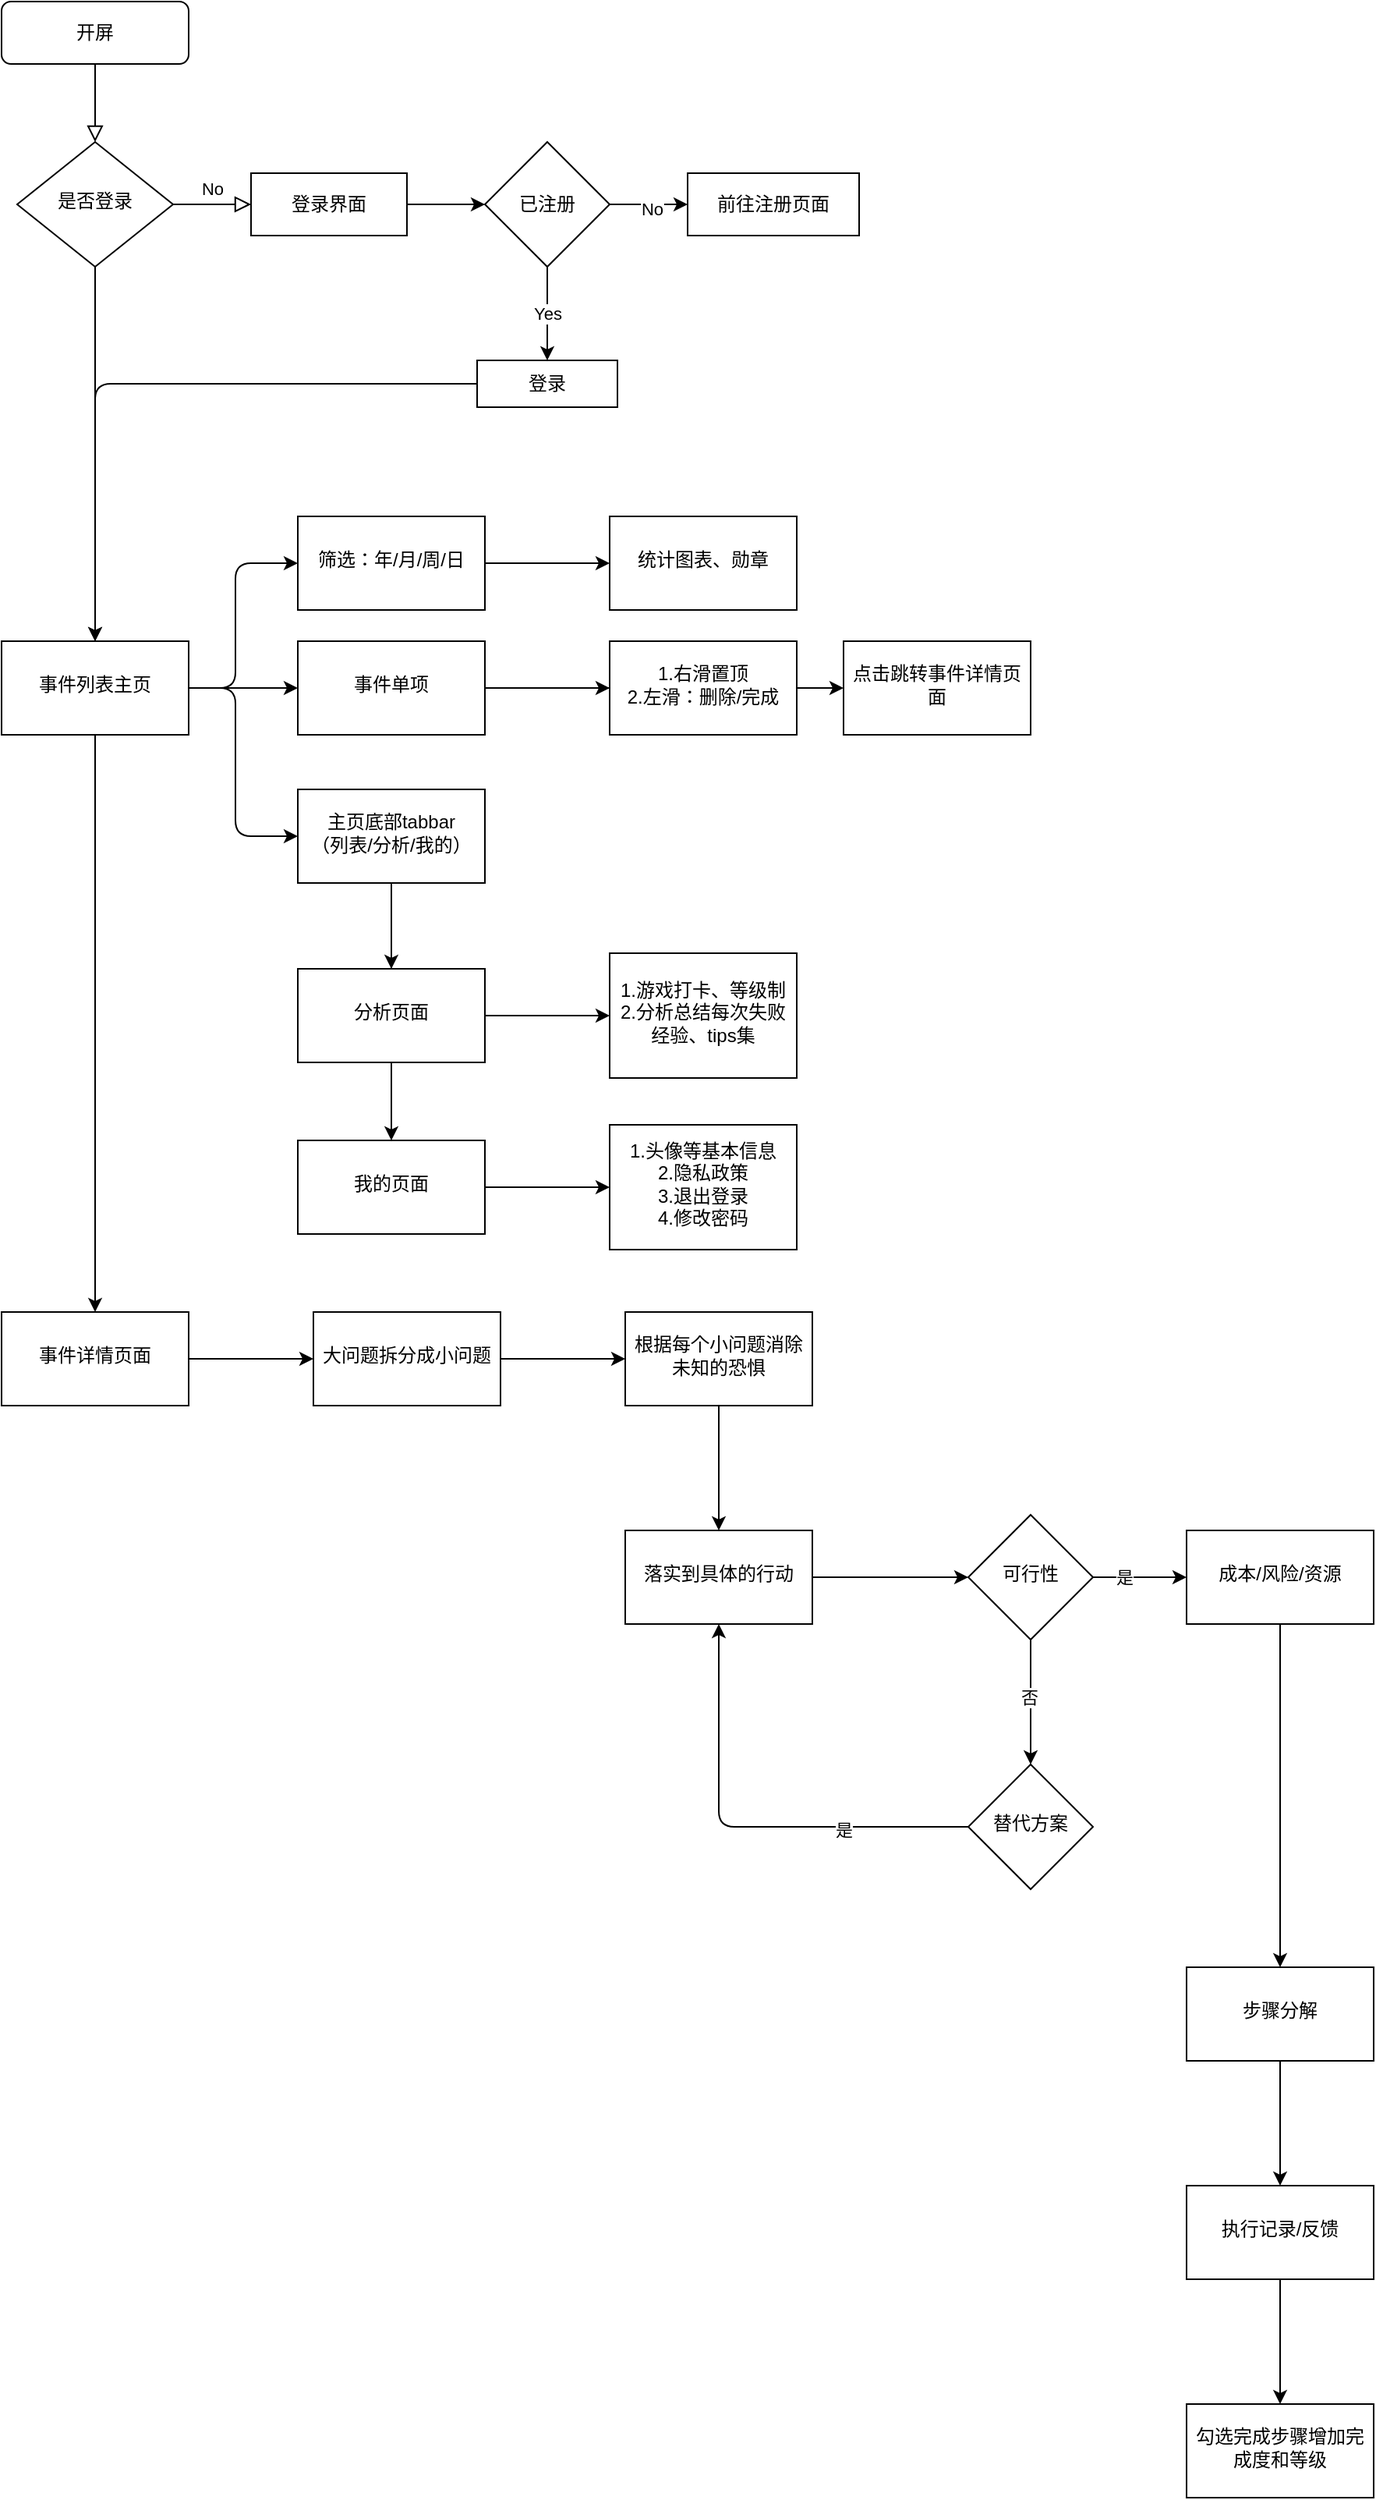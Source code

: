 <mxfile version="20.7.4" type="github">
  <diagram id="C5RBs43oDa-KdzZeNtuy" name="Page-1">
    <mxGraphModel dx="954" dy="618" grid="1" gridSize="10" guides="1" tooltips="1" connect="1" arrows="1" fold="1" page="1" pageScale="1" pageWidth="827" pageHeight="1169" math="0" shadow="0">
      <root>
        <mxCell id="WIyWlLk6GJQsqaUBKTNV-0" />
        <mxCell id="WIyWlLk6GJQsqaUBKTNV-1" parent="WIyWlLk6GJQsqaUBKTNV-0" />
        <mxCell id="WIyWlLk6GJQsqaUBKTNV-2" value="" style="rounded=0;html=1;jettySize=auto;orthogonalLoop=1;fontSize=11;endArrow=block;endFill=0;endSize=8;strokeWidth=1;shadow=0;labelBackgroundColor=none;edgeStyle=orthogonalEdgeStyle;" parent="WIyWlLk6GJQsqaUBKTNV-1" source="WIyWlLk6GJQsqaUBKTNV-3" target="WIyWlLk6GJQsqaUBKTNV-6" edge="1">
          <mxGeometry relative="1" as="geometry" />
        </mxCell>
        <mxCell id="WIyWlLk6GJQsqaUBKTNV-3" value="开屏" style="rounded=1;whiteSpace=wrap;html=1;fontSize=12;glass=0;strokeWidth=1;shadow=0;" parent="WIyWlLk6GJQsqaUBKTNV-1" vertex="1">
          <mxGeometry x="160" y="80" width="120" height="40" as="geometry" />
        </mxCell>
        <mxCell id="WIyWlLk6GJQsqaUBKTNV-5" value="No" style="edgeStyle=orthogonalEdgeStyle;rounded=0;html=1;jettySize=auto;orthogonalLoop=1;fontSize=11;endArrow=block;endFill=0;endSize=8;strokeWidth=1;shadow=0;labelBackgroundColor=none;" parent="WIyWlLk6GJQsqaUBKTNV-1" source="WIyWlLk6GJQsqaUBKTNV-6" target="WIyWlLk6GJQsqaUBKTNV-7" edge="1">
          <mxGeometry y="10" relative="1" as="geometry">
            <mxPoint as="offset" />
          </mxGeometry>
        </mxCell>
        <mxCell id="mddh-LdVbLM-GOkLmCiQ-21" value="" style="edgeStyle=orthogonalEdgeStyle;orthogonalLoop=1;jettySize=auto;html=1;" edge="1" parent="WIyWlLk6GJQsqaUBKTNV-1" source="WIyWlLk6GJQsqaUBKTNV-6" target="mddh-LdVbLM-GOkLmCiQ-20">
          <mxGeometry relative="1" as="geometry" />
        </mxCell>
        <mxCell id="WIyWlLk6GJQsqaUBKTNV-6" value="是否登录" style="rhombus;whiteSpace=wrap;html=1;shadow=0;fontFamily=Helvetica;fontSize=12;align=center;strokeWidth=1;spacing=6;spacingTop=-4;rounded=0;" parent="WIyWlLk6GJQsqaUBKTNV-1" vertex="1">
          <mxGeometry x="170" y="170" width="100" height="80" as="geometry" />
        </mxCell>
        <mxCell id="mddh-LdVbLM-GOkLmCiQ-3" value="" style="edgeStyle=orthogonalEdgeStyle;rounded=0;orthogonalLoop=1;jettySize=auto;html=1;" edge="1" parent="WIyWlLk6GJQsqaUBKTNV-1" source="WIyWlLk6GJQsqaUBKTNV-7" target="mddh-LdVbLM-GOkLmCiQ-2">
          <mxGeometry relative="1" as="geometry" />
        </mxCell>
        <mxCell id="WIyWlLk6GJQsqaUBKTNV-7" value="登录界面" style="rounded=0;whiteSpace=wrap;html=1;fontSize=12;glass=0;strokeWidth=1;shadow=0;" parent="WIyWlLk6GJQsqaUBKTNV-1" vertex="1">
          <mxGeometry x="320" y="190" width="100" height="40" as="geometry" />
        </mxCell>
        <mxCell id="mddh-LdVbLM-GOkLmCiQ-14" value="" style="edgeStyle=orthogonalEdgeStyle;orthogonalLoop=1;jettySize=auto;html=1;" edge="1" parent="WIyWlLk6GJQsqaUBKTNV-1" source="mddh-LdVbLM-GOkLmCiQ-2" target="mddh-LdVbLM-GOkLmCiQ-13">
          <mxGeometry relative="1" as="geometry" />
        </mxCell>
        <mxCell id="mddh-LdVbLM-GOkLmCiQ-19" value="Yes" style="edgeLabel;html=1;align=center;verticalAlign=middle;resizable=0;points=[];" vertex="1" connectable="0" parent="mddh-LdVbLM-GOkLmCiQ-14">
          <mxGeometry x="-0.033" relative="1" as="geometry">
            <mxPoint y="1" as="offset" />
          </mxGeometry>
        </mxCell>
        <mxCell id="mddh-LdVbLM-GOkLmCiQ-16" value="" style="edgeStyle=orthogonalEdgeStyle;orthogonalLoop=1;jettySize=auto;html=1;" edge="1" parent="WIyWlLk6GJQsqaUBKTNV-1" source="mddh-LdVbLM-GOkLmCiQ-2" target="mddh-LdVbLM-GOkLmCiQ-15">
          <mxGeometry relative="1" as="geometry" />
        </mxCell>
        <mxCell id="mddh-LdVbLM-GOkLmCiQ-17" value="No" style="edgeLabel;html=1;align=center;verticalAlign=middle;resizable=0;points=[];" vertex="1" connectable="0" parent="mddh-LdVbLM-GOkLmCiQ-16">
          <mxGeometry x="0.056" y="-2" relative="1" as="geometry">
            <mxPoint y="1" as="offset" />
          </mxGeometry>
        </mxCell>
        <mxCell id="mddh-LdVbLM-GOkLmCiQ-2" value="已注册" style="rhombus;whiteSpace=wrap;html=1;rounded=0;glass=0;strokeWidth=1;shadow=0;" vertex="1" parent="WIyWlLk6GJQsqaUBKTNV-1">
          <mxGeometry x="470" y="170" width="80" height="80" as="geometry" />
        </mxCell>
        <mxCell id="mddh-LdVbLM-GOkLmCiQ-23" style="edgeStyle=orthogonalEdgeStyle;orthogonalLoop=1;jettySize=auto;html=1;" edge="1" parent="WIyWlLk6GJQsqaUBKTNV-1" source="mddh-LdVbLM-GOkLmCiQ-13" target="mddh-LdVbLM-GOkLmCiQ-20">
          <mxGeometry relative="1" as="geometry" />
        </mxCell>
        <mxCell id="mddh-LdVbLM-GOkLmCiQ-13" value="登录" style="whiteSpace=wrap;html=1;rounded=0;glass=0;strokeWidth=1;shadow=0;" vertex="1" parent="WIyWlLk6GJQsqaUBKTNV-1">
          <mxGeometry x="465" y="310" width="90" height="30" as="geometry" />
        </mxCell>
        <mxCell id="mddh-LdVbLM-GOkLmCiQ-15" value="前往注册页面" style="whiteSpace=wrap;html=1;rounded=0;glass=0;strokeWidth=1;shadow=0;" vertex="1" parent="WIyWlLk6GJQsqaUBKTNV-1">
          <mxGeometry x="600" y="190" width="110" height="40" as="geometry" />
        </mxCell>
        <mxCell id="mddh-LdVbLM-GOkLmCiQ-25" value="" style="edgeStyle=orthogonalEdgeStyle;orthogonalLoop=1;jettySize=auto;html=1;" edge="1" parent="WIyWlLk6GJQsqaUBKTNV-1" source="mddh-LdVbLM-GOkLmCiQ-20" target="mddh-LdVbLM-GOkLmCiQ-24">
          <mxGeometry relative="1" as="geometry">
            <Array as="points">
              <mxPoint x="310" y="520" />
              <mxPoint x="310" y="440" />
            </Array>
          </mxGeometry>
        </mxCell>
        <mxCell id="mddh-LdVbLM-GOkLmCiQ-27" value="" style="edgeStyle=orthogonalEdgeStyle;orthogonalLoop=1;jettySize=auto;html=1;" edge="1" parent="WIyWlLk6GJQsqaUBKTNV-1" source="mddh-LdVbLM-GOkLmCiQ-20" target="mddh-LdVbLM-GOkLmCiQ-26">
          <mxGeometry relative="1" as="geometry" />
        </mxCell>
        <mxCell id="mddh-LdVbLM-GOkLmCiQ-36" value="" style="edgeStyle=orthogonalEdgeStyle;orthogonalLoop=1;jettySize=auto;html=1;" edge="1" parent="WIyWlLk6GJQsqaUBKTNV-1" source="mddh-LdVbLM-GOkLmCiQ-20" target="mddh-LdVbLM-GOkLmCiQ-35">
          <mxGeometry relative="1" as="geometry">
            <Array as="points">
              <mxPoint x="310" y="520" />
              <mxPoint x="310" y="615" />
            </Array>
          </mxGeometry>
        </mxCell>
        <mxCell id="mddh-LdVbLM-GOkLmCiQ-47" value="" style="edgeStyle=orthogonalEdgeStyle;orthogonalLoop=1;jettySize=auto;html=1;" edge="1" parent="WIyWlLk6GJQsqaUBKTNV-1" source="mddh-LdVbLM-GOkLmCiQ-20" target="mddh-LdVbLM-GOkLmCiQ-46">
          <mxGeometry relative="1" as="geometry" />
        </mxCell>
        <mxCell id="mddh-LdVbLM-GOkLmCiQ-20" value="事件列表主页" style="rounded=0;whiteSpace=wrap;html=1;shadow=0;strokeWidth=1;spacing=6;spacingTop=-4;" vertex="1" parent="WIyWlLk6GJQsqaUBKTNV-1">
          <mxGeometry x="160" y="490" width="120" height="60" as="geometry" />
        </mxCell>
        <mxCell id="mddh-LdVbLM-GOkLmCiQ-31" value="" style="edgeStyle=orthogonalEdgeStyle;orthogonalLoop=1;jettySize=auto;html=1;" edge="1" parent="WIyWlLk6GJQsqaUBKTNV-1" source="mddh-LdVbLM-GOkLmCiQ-24" target="mddh-LdVbLM-GOkLmCiQ-30">
          <mxGeometry relative="1" as="geometry" />
        </mxCell>
        <mxCell id="mddh-LdVbLM-GOkLmCiQ-24" value="筛选：年/月/周/日" style="rounded=0;whiteSpace=wrap;html=1;shadow=0;strokeWidth=1;spacing=6;spacingTop=-4;" vertex="1" parent="WIyWlLk6GJQsqaUBKTNV-1">
          <mxGeometry x="350" y="410" width="120" height="60" as="geometry" />
        </mxCell>
        <mxCell id="mddh-LdVbLM-GOkLmCiQ-29" value="" style="edgeStyle=orthogonalEdgeStyle;orthogonalLoop=1;jettySize=auto;html=1;" edge="1" parent="WIyWlLk6GJQsqaUBKTNV-1" source="mddh-LdVbLM-GOkLmCiQ-26" target="mddh-LdVbLM-GOkLmCiQ-28">
          <mxGeometry relative="1" as="geometry" />
        </mxCell>
        <mxCell id="mddh-LdVbLM-GOkLmCiQ-34" value="" style="edgeStyle=orthogonalEdgeStyle;orthogonalLoop=1;jettySize=auto;html=1;" edge="1" parent="WIyWlLk6GJQsqaUBKTNV-1" source="mddh-LdVbLM-GOkLmCiQ-26" target="mddh-LdVbLM-GOkLmCiQ-33">
          <mxGeometry relative="1" as="geometry" />
        </mxCell>
        <mxCell id="mddh-LdVbLM-GOkLmCiQ-26" value="事件单项" style="rounded=0;whiteSpace=wrap;html=1;shadow=0;strokeWidth=1;spacing=6;spacingTop=-4;" vertex="1" parent="WIyWlLk6GJQsqaUBKTNV-1">
          <mxGeometry x="350" y="490" width="120" height="60" as="geometry" />
        </mxCell>
        <mxCell id="mddh-LdVbLM-GOkLmCiQ-28" value="1.右滑置顶&lt;br&gt;2.左滑：删除/完成" style="whiteSpace=wrap;html=1;rounded=0;shadow=0;strokeWidth=1;spacing=6;spacingTop=-4;" vertex="1" parent="WIyWlLk6GJQsqaUBKTNV-1">
          <mxGeometry x="550" y="490" width="120" height="60" as="geometry" />
        </mxCell>
        <mxCell id="mddh-LdVbLM-GOkLmCiQ-30" value="统计图表、勋章" style="whiteSpace=wrap;html=1;rounded=0;shadow=0;strokeWidth=1;spacing=6;spacingTop=-4;" vertex="1" parent="WIyWlLk6GJQsqaUBKTNV-1">
          <mxGeometry x="550" y="410" width="120" height="60" as="geometry" />
        </mxCell>
        <mxCell id="mddh-LdVbLM-GOkLmCiQ-33" value="点击跳转事件详情页面" style="whiteSpace=wrap;html=1;rounded=0;shadow=0;strokeWidth=1;spacing=6;spacingTop=-4;" vertex="1" parent="WIyWlLk6GJQsqaUBKTNV-1">
          <mxGeometry x="700" y="490" width="120" height="60" as="geometry" />
        </mxCell>
        <mxCell id="mddh-LdVbLM-GOkLmCiQ-38" style="edgeStyle=orthogonalEdgeStyle;orthogonalLoop=1;jettySize=auto;html=1;" edge="1" parent="WIyWlLk6GJQsqaUBKTNV-1" source="mddh-LdVbLM-GOkLmCiQ-35" target="mddh-LdVbLM-GOkLmCiQ-37">
          <mxGeometry relative="1" as="geometry" />
        </mxCell>
        <mxCell id="mddh-LdVbLM-GOkLmCiQ-42" value="" style="edgeStyle=orthogonalEdgeStyle;orthogonalLoop=1;jettySize=auto;html=1;" edge="1" parent="WIyWlLk6GJQsqaUBKTNV-1" source="mddh-LdVbLM-GOkLmCiQ-35" target="mddh-LdVbLM-GOkLmCiQ-41">
          <mxGeometry relative="1" as="geometry" />
        </mxCell>
        <mxCell id="mddh-LdVbLM-GOkLmCiQ-35" value="主页底部tabbar&lt;br&gt;（列表/分析/我的）" style="whiteSpace=wrap;html=1;rounded=0;shadow=0;strokeWidth=1;spacing=6;spacingTop=-4;" vertex="1" parent="WIyWlLk6GJQsqaUBKTNV-1">
          <mxGeometry x="350" y="585" width="120" height="60" as="geometry" />
        </mxCell>
        <mxCell id="mddh-LdVbLM-GOkLmCiQ-40" value="" style="edgeStyle=orthogonalEdgeStyle;orthogonalLoop=1;jettySize=auto;html=1;" edge="1" parent="WIyWlLk6GJQsqaUBKTNV-1" source="mddh-LdVbLM-GOkLmCiQ-37" target="mddh-LdVbLM-GOkLmCiQ-39">
          <mxGeometry relative="1" as="geometry" />
        </mxCell>
        <mxCell id="mddh-LdVbLM-GOkLmCiQ-37" value="分析页面" style="whiteSpace=wrap;html=1;rounded=0;shadow=0;strokeWidth=1;spacing=6;spacingTop=-4;" vertex="1" parent="WIyWlLk6GJQsqaUBKTNV-1">
          <mxGeometry x="350" y="700" width="120" height="60" as="geometry" />
        </mxCell>
        <mxCell id="mddh-LdVbLM-GOkLmCiQ-39" value="1.游戏打卡、等级制&lt;br&gt;2.分析总结每次失败经验、tips集" style="whiteSpace=wrap;html=1;rounded=0;shadow=0;strokeWidth=1;spacing=6;spacingTop=-4;" vertex="1" parent="WIyWlLk6GJQsqaUBKTNV-1">
          <mxGeometry x="550" y="690" width="120" height="80" as="geometry" />
        </mxCell>
        <mxCell id="mddh-LdVbLM-GOkLmCiQ-44" value="" style="edgeStyle=orthogonalEdgeStyle;orthogonalLoop=1;jettySize=auto;html=1;" edge="1" parent="WIyWlLk6GJQsqaUBKTNV-1" source="mddh-LdVbLM-GOkLmCiQ-41" target="mddh-LdVbLM-GOkLmCiQ-43">
          <mxGeometry relative="1" as="geometry" />
        </mxCell>
        <mxCell id="mddh-LdVbLM-GOkLmCiQ-41" value="我的页面" style="whiteSpace=wrap;html=1;rounded=0;shadow=0;strokeWidth=1;spacing=6;spacingTop=-4;" vertex="1" parent="WIyWlLk6GJQsqaUBKTNV-1">
          <mxGeometry x="350" y="810" width="120" height="60" as="geometry" />
        </mxCell>
        <mxCell id="mddh-LdVbLM-GOkLmCiQ-43" value="1.头像等基本信息&lt;br&gt;2.隐私政策&lt;br&gt;3.退出登录&lt;br&gt;4.修改密码" style="whiteSpace=wrap;html=1;rounded=0;shadow=0;strokeWidth=1;spacing=6;spacingTop=-4;" vertex="1" parent="WIyWlLk6GJQsqaUBKTNV-1">
          <mxGeometry x="550" y="800" width="120" height="80" as="geometry" />
        </mxCell>
        <mxCell id="mddh-LdVbLM-GOkLmCiQ-54" value="" style="edgeStyle=orthogonalEdgeStyle;orthogonalLoop=1;jettySize=auto;html=1;" edge="1" parent="WIyWlLk6GJQsqaUBKTNV-1" source="mddh-LdVbLM-GOkLmCiQ-46" target="mddh-LdVbLM-GOkLmCiQ-53">
          <mxGeometry relative="1" as="geometry" />
        </mxCell>
        <mxCell id="mddh-LdVbLM-GOkLmCiQ-46" value="事件详情页面" style="whiteSpace=wrap;html=1;rounded=0;shadow=0;strokeWidth=1;spacing=6;spacingTop=-4;" vertex="1" parent="WIyWlLk6GJQsqaUBKTNV-1">
          <mxGeometry x="160" y="920" width="120" height="60" as="geometry" />
        </mxCell>
        <mxCell id="mddh-LdVbLM-GOkLmCiQ-56" value="" style="edgeStyle=orthogonalEdgeStyle;orthogonalLoop=1;jettySize=auto;html=1;" edge="1" parent="WIyWlLk6GJQsqaUBKTNV-1" source="mddh-LdVbLM-GOkLmCiQ-53" target="mddh-LdVbLM-GOkLmCiQ-55">
          <mxGeometry relative="1" as="geometry" />
        </mxCell>
        <mxCell id="mddh-LdVbLM-GOkLmCiQ-53" value="大问题拆分成小问题" style="whiteSpace=wrap;html=1;rounded=0;shadow=0;strokeWidth=1;spacing=6;spacingTop=-4;" vertex="1" parent="WIyWlLk6GJQsqaUBKTNV-1">
          <mxGeometry x="360" y="920" width="120" height="60" as="geometry" />
        </mxCell>
        <mxCell id="mddh-LdVbLM-GOkLmCiQ-58" value="" style="edgeStyle=orthogonalEdgeStyle;orthogonalLoop=1;jettySize=auto;html=1;" edge="1" parent="WIyWlLk6GJQsqaUBKTNV-1" source="mddh-LdVbLM-GOkLmCiQ-55" target="mddh-LdVbLM-GOkLmCiQ-57">
          <mxGeometry relative="1" as="geometry" />
        </mxCell>
        <mxCell id="mddh-LdVbLM-GOkLmCiQ-55" value="根据每个小问题消除未知的恐惧" style="whiteSpace=wrap;html=1;rounded=0;shadow=0;strokeWidth=1;spacing=6;spacingTop=-4;" vertex="1" parent="WIyWlLk6GJQsqaUBKTNV-1">
          <mxGeometry x="560" y="920" width="120" height="60" as="geometry" />
        </mxCell>
        <mxCell id="mddh-LdVbLM-GOkLmCiQ-60" value="" style="edgeStyle=orthogonalEdgeStyle;orthogonalLoop=1;jettySize=auto;html=1;" edge="1" parent="WIyWlLk6GJQsqaUBKTNV-1" source="mddh-LdVbLM-GOkLmCiQ-57" target="mddh-LdVbLM-GOkLmCiQ-59">
          <mxGeometry relative="1" as="geometry" />
        </mxCell>
        <mxCell id="mddh-LdVbLM-GOkLmCiQ-57" value="落实到具体的行动" style="whiteSpace=wrap;html=1;rounded=0;shadow=0;strokeWidth=1;spacing=6;spacingTop=-4;" vertex="1" parent="WIyWlLk6GJQsqaUBKTNV-1">
          <mxGeometry x="560" y="1060" width="120" height="60" as="geometry" />
        </mxCell>
        <mxCell id="mddh-LdVbLM-GOkLmCiQ-62" value="" style="edgeStyle=orthogonalEdgeStyle;orthogonalLoop=1;jettySize=auto;html=1;" edge="1" parent="WIyWlLk6GJQsqaUBKTNV-1" source="mddh-LdVbLM-GOkLmCiQ-59" target="mddh-LdVbLM-GOkLmCiQ-61">
          <mxGeometry relative="1" as="geometry" />
        </mxCell>
        <mxCell id="mddh-LdVbLM-GOkLmCiQ-73" value="是" style="edgeLabel;html=1;align=center;verticalAlign=middle;resizable=0;points=[];" vertex="1" connectable="0" parent="mddh-LdVbLM-GOkLmCiQ-62">
          <mxGeometry x="0.133" y="-1" relative="1" as="geometry">
            <mxPoint x="-14" y="-1" as="offset" />
          </mxGeometry>
        </mxCell>
        <mxCell id="mddh-LdVbLM-GOkLmCiQ-66" value="" style="edgeStyle=orthogonalEdgeStyle;orthogonalLoop=1;jettySize=auto;html=1;" edge="1" parent="WIyWlLk6GJQsqaUBKTNV-1" source="mddh-LdVbLM-GOkLmCiQ-59" target="mddh-LdVbLM-GOkLmCiQ-65">
          <mxGeometry relative="1" as="geometry" />
        </mxCell>
        <mxCell id="mddh-LdVbLM-GOkLmCiQ-67" value="否" style="edgeLabel;html=1;align=center;verticalAlign=middle;resizable=0;points=[];" vertex="1" connectable="0" parent="mddh-LdVbLM-GOkLmCiQ-66">
          <mxGeometry x="-0.087" y="-1" relative="1" as="geometry">
            <mxPoint as="offset" />
          </mxGeometry>
        </mxCell>
        <mxCell id="mddh-LdVbLM-GOkLmCiQ-59" value="可行性" style="rhombus;whiteSpace=wrap;html=1;rounded=0;shadow=0;strokeWidth=1;spacing=6;spacingTop=-4;" vertex="1" parent="WIyWlLk6GJQsqaUBKTNV-1">
          <mxGeometry x="780" y="1050" width="80" height="80" as="geometry" />
        </mxCell>
        <mxCell id="mddh-LdVbLM-GOkLmCiQ-72" value="" style="edgeStyle=orthogonalEdgeStyle;orthogonalLoop=1;jettySize=auto;html=1;" edge="1" parent="WIyWlLk6GJQsqaUBKTNV-1" source="mddh-LdVbLM-GOkLmCiQ-61" target="mddh-LdVbLM-GOkLmCiQ-71">
          <mxGeometry relative="1" as="geometry" />
        </mxCell>
        <mxCell id="mddh-LdVbLM-GOkLmCiQ-61" value="成本/风险/资源" style="whiteSpace=wrap;html=1;rounded=0;shadow=0;strokeWidth=1;spacing=6;spacingTop=-4;" vertex="1" parent="WIyWlLk6GJQsqaUBKTNV-1">
          <mxGeometry x="920" y="1060" width="120" height="60" as="geometry" />
        </mxCell>
        <mxCell id="mddh-LdVbLM-GOkLmCiQ-68" style="edgeStyle=orthogonalEdgeStyle;orthogonalLoop=1;jettySize=auto;html=1;entryX=0.5;entryY=1;entryDx=0;entryDy=0;" edge="1" parent="WIyWlLk6GJQsqaUBKTNV-1" source="mddh-LdVbLM-GOkLmCiQ-65" target="mddh-LdVbLM-GOkLmCiQ-57">
          <mxGeometry relative="1" as="geometry" />
        </mxCell>
        <mxCell id="mddh-LdVbLM-GOkLmCiQ-69" value="是" style="edgeLabel;html=1;align=center;verticalAlign=middle;resizable=0;points=[];" vertex="1" connectable="0" parent="mddh-LdVbLM-GOkLmCiQ-68">
          <mxGeometry x="-0.448" y="2" relative="1" as="geometry">
            <mxPoint as="offset" />
          </mxGeometry>
        </mxCell>
        <mxCell id="mddh-LdVbLM-GOkLmCiQ-65" value="替代方案" style="rhombus;whiteSpace=wrap;html=1;rounded=0;shadow=0;strokeWidth=1;spacing=6;spacingTop=-4;" vertex="1" parent="WIyWlLk6GJQsqaUBKTNV-1">
          <mxGeometry x="780" y="1210" width="80" height="80" as="geometry" />
        </mxCell>
        <mxCell id="mddh-LdVbLM-GOkLmCiQ-75" value="" style="edgeStyle=orthogonalEdgeStyle;orthogonalLoop=1;jettySize=auto;html=1;" edge="1" parent="WIyWlLk6GJQsqaUBKTNV-1" source="mddh-LdVbLM-GOkLmCiQ-71" target="mddh-LdVbLM-GOkLmCiQ-74">
          <mxGeometry relative="1" as="geometry" />
        </mxCell>
        <mxCell id="mddh-LdVbLM-GOkLmCiQ-71" value="步骤分解" style="whiteSpace=wrap;html=1;rounded=0;shadow=0;strokeWidth=1;spacing=6;spacingTop=-4;" vertex="1" parent="WIyWlLk6GJQsqaUBKTNV-1">
          <mxGeometry x="920" y="1340" width="120" height="60" as="geometry" />
        </mxCell>
        <mxCell id="mddh-LdVbLM-GOkLmCiQ-77" value="" style="edgeStyle=orthogonalEdgeStyle;orthogonalLoop=1;jettySize=auto;html=1;" edge="1" parent="WIyWlLk6GJQsqaUBKTNV-1" source="mddh-LdVbLM-GOkLmCiQ-74" target="mddh-LdVbLM-GOkLmCiQ-76">
          <mxGeometry relative="1" as="geometry" />
        </mxCell>
        <mxCell id="mddh-LdVbLM-GOkLmCiQ-74" value="执行记录/反馈" style="whiteSpace=wrap;html=1;rounded=0;shadow=0;strokeWidth=1;spacing=6;spacingTop=-4;" vertex="1" parent="WIyWlLk6GJQsqaUBKTNV-1">
          <mxGeometry x="920" y="1480" width="120" height="60" as="geometry" />
        </mxCell>
        <mxCell id="mddh-LdVbLM-GOkLmCiQ-76" value="勾选完成步骤增加完成度和等级" style="whiteSpace=wrap;html=1;rounded=0;shadow=0;strokeWidth=1;spacing=6;spacingTop=-4;" vertex="1" parent="WIyWlLk6GJQsqaUBKTNV-1">
          <mxGeometry x="920" y="1620" width="120" height="60" as="geometry" />
        </mxCell>
      </root>
    </mxGraphModel>
  </diagram>
</mxfile>
